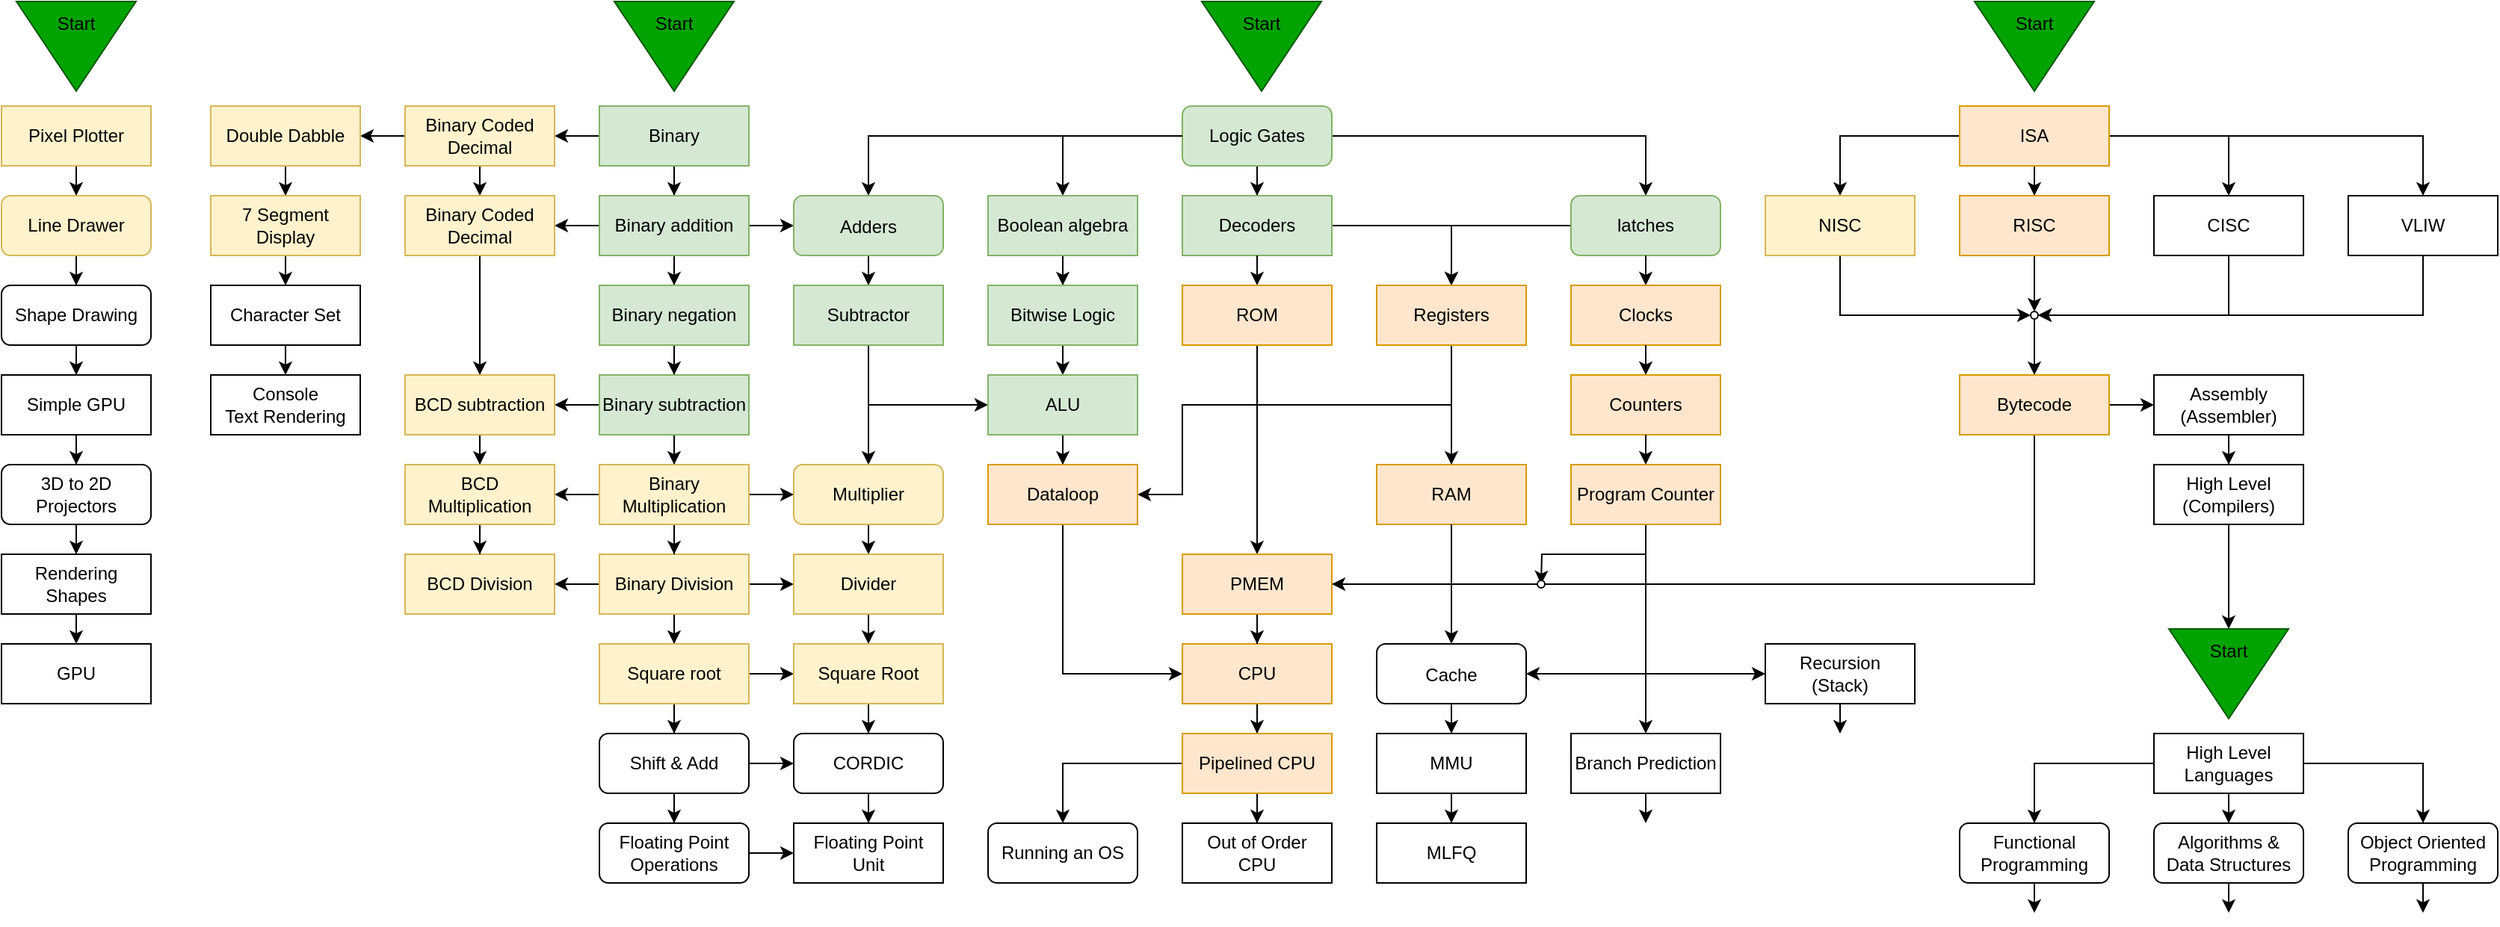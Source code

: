 <mxfile version="20.8.3" type="device" pages="4"><diagram id="IwssSK_p9D22S77ubPVE" name="Knowledge Map"><mxGraphModel dx="1111" dy="157" grid="1" gridSize="10" guides="1" tooltips="1" connect="1" arrows="1" fold="1" page="1" pageScale="1" pageWidth="827" pageHeight="1169" math="0" shadow="0"><root><mxCell id="0"/><mxCell id="1" parent="0"/><mxCell id="idJWofyPqD76pYIMuWjh-70" style="edgeStyle=orthogonalEdgeStyle;rounded=0;orthogonalLoop=1;jettySize=auto;html=1;entryX=0.5;entryY=0;entryDx=0;entryDy=0;fontSize=12;" parent="1" source="T8rQtC1NhWbE-KgKJLJK-5" target="T8rQtC1NhWbE-KgKJLJK-6" edge="1"><mxGeometry relative="1" as="geometry"/></mxCell><mxCell id="noL6Zwn1p8a0QqXjqLaH-19" style="edgeStyle=orthogonalEdgeStyle;rounded=0;orthogonalLoop=1;jettySize=auto;html=1;exitX=0;exitY=0.5;exitDx=0;exitDy=0;entryX=1;entryY=0.5;entryDx=0;entryDy=0;" parent="1" source="T8rQtC1NhWbE-KgKJLJK-5" target="noL6Zwn1p8a0QqXjqLaH-17" edge="1"><mxGeometry relative="1" as="geometry"/></mxCell><mxCell id="T8rQtC1NhWbE-KgKJLJK-5" value="Binary" style="rounded=0;whiteSpace=wrap;html=1;fillColor=#d5e8d4;strokeColor=#82b366;" parent="1" vertex="1"><mxGeometry x="170" y="180" width="100" height="40" as="geometry"/></mxCell><mxCell id="T8rQtC1NhWbE-KgKJLJK-123" style="edgeStyle=orthogonalEdgeStyle;rounded=0;orthogonalLoop=1;jettySize=auto;html=1;exitX=1;exitY=0.5;exitDx=0;exitDy=0;entryX=0;entryY=0.5;entryDx=0;entryDy=0;fontSize=12;" parent="1" source="T8rQtC1NhWbE-KgKJLJK-6" target="T8rQtC1NhWbE-KgKJLJK-120" edge="1"><mxGeometry relative="1" as="geometry"/></mxCell><mxCell id="idJWofyPqD76pYIMuWjh-68" style="edgeStyle=orthogonalEdgeStyle;rounded=0;orthogonalLoop=1;jettySize=auto;html=1;entryX=0.5;entryY=0;entryDx=0;entryDy=0;fontSize=12;" parent="1" source="T8rQtC1NhWbE-KgKJLJK-6" target="T8rQtC1NhWbE-KgKJLJK-7" edge="1"><mxGeometry relative="1" as="geometry"/></mxCell><mxCell id="JxPK-o-dlAkDuVR7hz93-11" style="edgeStyle=orthogonalEdgeStyle;rounded=0;orthogonalLoop=1;jettySize=auto;html=1;exitX=0;exitY=0.5;exitDx=0;exitDy=0;" parent="1" source="T8rQtC1NhWbE-KgKJLJK-6" target="JxPK-o-dlAkDuVR7hz93-9" edge="1"><mxGeometry relative="1" as="geometry"/></mxCell><mxCell id="T8rQtC1NhWbE-KgKJLJK-6" value="Binary addition" style="rounded=0;whiteSpace=wrap;html=1;fillColor=#d5e8d4;strokeColor=#82b366;" parent="1" vertex="1"><mxGeometry x="170" y="240" width="100" height="40" as="geometry"/></mxCell><mxCell id="idJWofyPqD76pYIMuWjh-69" style="edgeStyle=orthogonalEdgeStyle;rounded=0;orthogonalLoop=1;jettySize=auto;html=1;entryX=0.5;entryY=0;entryDx=0;entryDy=0;fontSize=12;" parent="1" source="T8rQtC1NhWbE-KgKJLJK-7" target="T8rQtC1NhWbE-KgKJLJK-17" edge="1"><mxGeometry relative="1" as="geometry"/></mxCell><mxCell id="T8rQtC1NhWbE-KgKJLJK-7" value="Binary negation" style="rounded=0;whiteSpace=wrap;html=1;fillColor=#d5e8d4;strokeColor=#82b366;" parent="1" vertex="1"><mxGeometry x="170" y="300" width="100" height="40" as="geometry"/></mxCell><mxCell id="T8rQtC1NhWbE-KgKJLJK-11" value="" style="triangle;whiteSpace=wrap;html=1;rotation=90;fillColor=#00A300;strokeColor=#005700;fontColor=#ffffff;" parent="1" vertex="1"><mxGeometry x="583" y="100" width="60" height="80" as="geometry"/></mxCell><mxCell id="T8rQtC1NhWbE-KgKJLJK-12" value="Start" style="text;html=1;strokeColor=none;fillColor=none;align=center;verticalAlign=middle;whiteSpace=wrap;rounded=0;" parent="1" vertex="1"><mxGeometry x="583" y="110" width="60" height="30" as="geometry"/></mxCell><mxCell id="T8rQtC1NhWbE-KgKJLJK-90" style="edgeStyle=orthogonalEdgeStyle;rounded=0;orthogonalLoop=1;jettySize=auto;html=1;fontSize=14;" parent="1" source="T8rQtC1NhWbE-KgKJLJK-13" target="T8rQtC1NhWbE-KgKJLJK-37" edge="1"><mxGeometry relative="1" as="geometry"/></mxCell><mxCell id="T8rQtC1NhWbE-KgKJLJK-117" style="edgeStyle=orthogonalEdgeStyle;rounded=0;orthogonalLoop=1;jettySize=auto;html=1;exitX=0;exitY=0.5;exitDx=0;exitDy=0;fontSize=14;entryX=0.5;entryY=0;entryDx=0;entryDy=0;" parent="1" source="T8rQtC1NhWbE-KgKJLJK-13" target="T8rQtC1NhWbE-KgKJLJK-120" edge="1"><mxGeometry relative="1" as="geometry"><mxPoint x="365" y="200" as="targetPoint"/></mxGeometry></mxCell><mxCell id="T8rQtC1NhWbE-KgKJLJK-129" style="edgeStyle=orthogonalEdgeStyle;rounded=0;orthogonalLoop=1;jettySize=auto;html=1;exitX=1;exitY=0.5;exitDx=0;exitDy=0;entryX=0.5;entryY=0;entryDx=0;entryDy=0;fontSize=12;" parent="1" source="T8rQtC1NhWbE-KgKJLJK-13" target="T8rQtC1NhWbE-KgKJLJK-34" edge="1"><mxGeometry relative="1" as="geometry"/></mxCell><UserObject label="Logic Gates" link="data:page/id,x8H9e7qvpK3gjb9wUWKh" id="T8rQtC1NhWbE-KgKJLJK-13"><mxCell style="rounded=1;whiteSpace=wrap;html=1;fillColor=#d5e8d4;strokeColor=#82b366;" parent="1" vertex="1"><mxGeometry x="560" y="180" width="100" height="40" as="geometry"/></mxCell></UserObject><mxCell id="idJWofyPqD76pYIMuWjh-74" style="edgeStyle=orthogonalEdgeStyle;rounded=0;orthogonalLoop=1;jettySize=auto;html=1;entryX=0.5;entryY=0;entryDx=0;entryDy=0;fontSize=12;" parent="1" source="T8rQtC1NhWbE-KgKJLJK-17" target="idJWofyPqD76pYIMuWjh-73" edge="1"><mxGeometry relative="1" as="geometry"/></mxCell><mxCell id="JxPK-o-dlAkDuVR7hz93-6" style="edgeStyle=orthogonalEdgeStyle;rounded=0;orthogonalLoop=1;jettySize=auto;html=1;entryX=1;entryY=0.5;entryDx=0;entryDy=0;" parent="1" source="T8rQtC1NhWbE-KgKJLJK-17" target="JxPK-o-dlAkDuVR7hz93-2" edge="1"><mxGeometry relative="1" as="geometry"/></mxCell><mxCell id="T8rQtC1NhWbE-KgKJLJK-17" value="Binary subtraction" style="rounded=0;whiteSpace=wrap;html=1;fillColor=#d5e8d4;strokeColor=#82b366;" parent="1" vertex="1"><mxGeometry x="170" y="360" width="100" height="40" as="geometry"/></mxCell><mxCell id="T8rQtC1NhWbE-KgKJLJK-28" value="" style="endArrow=classic;html=1;rounded=0;fontSize=10;" parent="1" source="T8rQtC1NhWbE-KgKJLJK-6" edge="1"><mxGeometry x="-1" y="-100" width="50" height="50" relative="1" as="geometry"><mxPoint x="262.83" y="260.0" as="sourcePoint"/><mxPoint x="262.83" y="280.0" as="targetPoint"/><mxPoint y="-10" as="offset"/><Array as="points"><mxPoint x="263" y="280"/></Array></mxGeometry></mxCell><mxCell id="T8rQtC1NhWbE-KgKJLJK-131" style="edgeStyle=orthogonalEdgeStyle;rounded=0;orthogonalLoop=1;jettySize=auto;html=1;exitX=0;exitY=0.5;exitDx=0;exitDy=0;entryX=0.5;entryY=0;entryDx=0;entryDy=0;fontSize=12;" parent="1" source="T8rQtC1NhWbE-KgKJLJK-34" target="T8rQtC1NhWbE-KgKJLJK-100" edge="1"><mxGeometry relative="1" as="geometry"/></mxCell><UserObject label="latches" link="data:page/id,xXaT7YOIKjK9uHqn3oWq" id="T8rQtC1NhWbE-KgKJLJK-34"><mxCell style="rounded=1;whiteSpace=wrap;html=1;fillColor=#d5e8d4;strokeColor=#82b366;" parent="1" vertex="1"><mxGeometry x="820" y="240" width="100" height="40" as="geometry"/></mxCell></UserObject><mxCell id="T8rQtC1NhWbE-KgKJLJK-35" value="" style="endArrow=classic;html=1;rounded=0;fontSize=10;entryX=0.5;entryY=0;entryDx=0;entryDy=0;" parent="1" source="T8rQtC1NhWbE-KgKJLJK-34" target="T8rQtC1NhWbE-KgKJLJK-47" edge="1"><mxGeometry x="-1" y="-100" width="50" height="50" relative="1" as="geometry"><mxPoint x="869.92" y="280.0" as="sourcePoint"/><mxPoint x="869.92" y="300.0" as="targetPoint"/><mxPoint y="-10" as="offset"/></mxGeometry></mxCell><mxCell id="T8rQtC1NhWbE-KgKJLJK-36" value="" style="endArrow=classic;html=1;rounded=0;fontSize=10;exitX=0;exitY=0.5;exitDx=0;exitDy=0;startArrow=none;" parent="1" target="T8rQtC1NhWbE-KgKJLJK-39" edge="1"><mxGeometry width="50" height="50" relative="1" as="geometry"><mxPoint x="477.5" y="200" as="sourcePoint"/><mxPoint x="479.83" y="240" as="targetPoint"/><Array as="points"><mxPoint x="480" y="200"/><mxPoint x="480" y="240"/></Array></mxGeometry></mxCell><mxCell id="T8rQtC1NhWbE-KgKJLJK-104" style="edgeStyle=orthogonalEdgeStyle;rounded=0;orthogonalLoop=1;jettySize=auto;html=1;fontSize=14;" parent="1" source="T8rQtC1NhWbE-KgKJLJK-37" target="T8rQtC1NhWbE-KgKJLJK-100" edge="1"><mxGeometry relative="1" as="geometry"/></mxCell><mxCell id="T8rQtC1NhWbE-KgKJLJK-37" value="Decoders" style="rounded=0;whiteSpace=wrap;html=1;fillColor=#d5e8d4;strokeColor=#82b366;" parent="1" vertex="1"><mxGeometry x="560" y="240" width="100" height="40" as="geometry"/></mxCell><mxCell id="T8rQtC1NhWbE-KgKJLJK-38" value="" style="endArrow=classic;html=1;rounded=0;fontSize=10;" parent="1" source="T8rQtC1NhWbE-KgKJLJK-37" target="T8rQtC1NhWbE-KgKJLJK-57" edge="1"><mxGeometry x="-1" y="-100" width="50" height="50" relative="1" as="geometry"><mxPoint x="610" y="280.0" as="sourcePoint"/><mxPoint x="610" y="300.0" as="targetPoint"/><mxPoint y="-10" as="offset"/></mxGeometry></mxCell><mxCell id="T8rQtC1NhWbE-KgKJLJK-106" style="edgeStyle=orthogonalEdgeStyle;rounded=0;orthogonalLoop=1;jettySize=auto;html=1;fontSize=14;" parent="1" source="T8rQtC1NhWbE-KgKJLJK-39" target="T8rQtC1NhWbE-KgKJLJK-105" edge="1"><mxGeometry relative="1" as="geometry"/></mxCell><mxCell id="T8rQtC1NhWbE-KgKJLJK-39" value="Boolean algebra" style="rounded=0;whiteSpace=wrap;html=1;fillColor=#d5e8d4;strokeColor=#82b366;" parent="1" vertex="1"><mxGeometry x="430" y="240" width="100" height="40" as="geometry"/></mxCell><mxCell id="T8rQtC1NhWbE-KgKJLJK-47" value="Clocks" style="rounded=0;whiteSpace=wrap;html=1;fillColor=#ffe6cc;strokeColor=#d79b00;" parent="1" vertex="1"><mxGeometry x="820" y="300" width="100" height="40" as="geometry"/></mxCell><mxCell id="T8rQtC1NhWbE-KgKJLJK-48" value="" style="endArrow=classic;html=1;rounded=0;fontSize=10;" parent="1" source="T8rQtC1NhWbE-KgKJLJK-47" target="T8rQtC1NhWbE-KgKJLJK-49" edge="1"><mxGeometry x="-1" y="-100" width="50" height="50" relative="1" as="geometry"><mxPoint x="870" y="340" as="sourcePoint"/><mxPoint x="870" y="360" as="targetPoint"/><mxPoint y="-10" as="offset"/></mxGeometry></mxCell><mxCell id="T8rQtC1NhWbE-KgKJLJK-49" value="Counters" style="rounded=0;whiteSpace=wrap;html=1;fillColor=#ffe6cc;strokeColor=#d79b00;" parent="1" vertex="1"><mxGeometry x="820" y="360" width="100" height="40" as="geometry"/></mxCell><mxCell id="T8rQtC1NhWbE-KgKJLJK-50" value="" style="endArrow=classic;html=1;rounded=0;fontSize=10;" parent="1" edge="1"><mxGeometry x="-1" y="-100" width="50" height="50" relative="1" as="geometry"><mxPoint x="870" y="400" as="sourcePoint"/><mxPoint x="870" y="420" as="targetPoint"/><mxPoint y="-10" as="offset"/></mxGeometry></mxCell><mxCell id="idJWofyPqD76pYIMuWjh-1" style="edgeStyle=orthogonalEdgeStyle;rounded=0;orthogonalLoop=1;jettySize=auto;html=1;entryX=1;entryY=0.5;entryDx=0;entryDy=0;fontSize=12;exitX=0.5;exitY=1;exitDx=0;exitDy=0;" parent="1" source="T8rQtC1NhWbE-KgKJLJK-51" target="T8rQtC1NhWbE-KgKJLJK-118" edge="1"><mxGeometry relative="1" as="geometry"/></mxCell><mxCell id="idJWofyPqD76pYIMuWjh-42" style="edgeStyle=orthogonalEdgeStyle;rounded=0;orthogonalLoop=1;jettySize=auto;html=1;exitX=0.5;exitY=1;exitDx=0;exitDy=0;fontSize=12;" parent="1" source="T8rQtC1NhWbE-KgKJLJK-51" edge="1"><mxGeometry relative="1" as="geometry"><mxPoint x="800" y="500" as="targetPoint"/></mxGeometry></mxCell><mxCell id="noL6Zwn1p8a0QqXjqLaH-12" style="edgeStyle=orthogonalEdgeStyle;rounded=0;orthogonalLoop=1;jettySize=auto;html=1;entryX=0.5;entryY=0;entryDx=0;entryDy=0;" parent="1" source="T8rQtC1NhWbE-KgKJLJK-51" target="noL6Zwn1p8a0QqXjqLaH-11" edge="1"><mxGeometry relative="1" as="geometry"/></mxCell><mxCell id="9Yh9oi0NJUhHSXKj6lHp-3" style="edgeStyle=orthogonalEdgeStyle;rounded=0;orthogonalLoop=1;jettySize=auto;html=1;exitX=0.5;exitY=1;exitDx=0;exitDy=0;entryX=0;entryY=0.5;entryDx=0;entryDy=0;" parent="1" source="T8rQtC1NhWbE-KgKJLJK-51" target="9Yh9oi0NJUhHSXKj6lHp-2" edge="1"><mxGeometry relative="1" as="geometry"/></mxCell><mxCell id="T8rQtC1NhWbE-KgKJLJK-51" value="Program Counter" style="rounded=0;whiteSpace=wrap;html=1;fillColor=#ffe6cc;strokeColor=#d79b00;" parent="1" vertex="1"><mxGeometry x="820" y="420" width="100" height="40" as="geometry"/></mxCell><mxCell id="idJWofyPqD76pYIMuWjh-16" style="edgeStyle=orthogonalEdgeStyle;rounded=0;orthogonalLoop=1;jettySize=auto;html=1;entryX=0.5;entryY=0;entryDx=0;entryDy=0;fontSize=12;" parent="1" source="T8rQtC1NhWbE-KgKJLJK-57" target="idJWofyPqD76pYIMuWjh-15" edge="1"><mxGeometry relative="1" as="geometry"/></mxCell><mxCell id="T8rQtC1NhWbE-KgKJLJK-57" value="ROM" style="rounded=0;whiteSpace=wrap;html=1;fillColor=#ffe6cc;strokeColor=#d79b00;" parent="1" vertex="1"><mxGeometry x="560" y="300" width="100" height="40" as="geometry"/></mxCell><mxCell id="T8rQtC1NhWbE-KgKJLJK-82" value="RAM" style="rounded=0;whiteSpace=wrap;html=1;fillColor=#ffe6cc;strokeColor=#d79b00;" parent="1" vertex="1"><mxGeometry x="690" y="420" width="100" height="40" as="geometry"/></mxCell><mxCell id="T8rQtC1NhWbE-KgKJLJK-83" value="" style="endArrow=classic;html=1;rounded=0;fontSize=10;" parent="1" source="T8rQtC1NhWbE-KgKJLJK-82" target="T8rQtC1NhWbE-KgKJLJK-118" edge="1"><mxGeometry x="-1" y="-100" width="50" height="50" relative="1" as="geometry"><mxPoint x="740" y="400.0" as="sourcePoint"/><mxPoint x="740" y="480" as="targetPoint"/><mxPoint y="-10" as="offset"/></mxGeometry></mxCell><mxCell id="T8rQtC1NhWbE-KgKJLJK-102" style="edgeStyle=orthogonalEdgeStyle;rounded=0;orthogonalLoop=1;jettySize=auto;html=1;entryX=0.5;entryY=0;entryDx=0;entryDy=0;fontSize=14;" parent="1" source="T8rQtC1NhWbE-KgKJLJK-100" target="T8rQtC1NhWbE-KgKJLJK-82" edge="1"><mxGeometry relative="1" as="geometry"/></mxCell><mxCell id="T8rQtC1NhWbE-KgKJLJK-133" style="edgeStyle=orthogonalEdgeStyle;rounded=0;orthogonalLoop=1;jettySize=auto;html=1;exitX=0.5;exitY=1;exitDx=0;exitDy=0;fontSize=12;entryX=1;entryY=0.5;entryDx=0;entryDy=0;" parent="1" source="T8rQtC1NhWbE-KgKJLJK-100" target="T8rQtC1NhWbE-KgKJLJK-135" edge="1"><mxGeometry relative="1" as="geometry"><mxPoint x="610" y="400" as="targetPoint"/><Array as="points"><mxPoint x="740" y="380"/><mxPoint x="560" y="380"/><mxPoint x="560" y="440"/></Array></mxGeometry></mxCell><mxCell id="T8rQtC1NhWbE-KgKJLJK-100" value="Registers" style="rounded=0;whiteSpace=wrap;html=1;fillColor=#ffe6cc;strokeColor=#d79b00;" parent="1" vertex="1"><mxGeometry x="690" y="300" width="100" height="40" as="geometry"/></mxCell><mxCell id="T8rQtC1NhWbE-KgKJLJK-107" style="edgeStyle=orthogonalEdgeStyle;rounded=0;orthogonalLoop=1;jettySize=auto;html=1;fontSize=14;" parent="1" source="T8rQtC1NhWbE-KgKJLJK-105" edge="1"><mxGeometry relative="1" as="geometry"><mxPoint x="480" y="360" as="targetPoint"/></mxGeometry></mxCell><mxCell id="T8rQtC1NhWbE-KgKJLJK-105" value="Bitwise Logic" style="rounded=0;whiteSpace=wrap;html=1;fillColor=#d5e8d4;strokeColor=#82b366;" parent="1" vertex="1"><mxGeometry x="430" y="300" width="100" height="40" as="geometry"/></mxCell><mxCell id="idJWofyPqD76pYIMuWjh-3" style="edgeStyle=orthogonalEdgeStyle;rounded=0;orthogonalLoop=1;jettySize=auto;html=1;fontSize=12;" parent="1" source="T8rQtC1NhWbE-KgKJLJK-118" target="T8rQtC1NhWbE-KgKJLJK-138" edge="1"><mxGeometry relative="1" as="geometry"/></mxCell><mxCell id="T8rQtC1NhWbE-KgKJLJK-118" value="&lt;font style=&quot;font-size: 12px;&quot;&gt;Cache&lt;/font&gt;" style="rounded=1;whiteSpace=wrap;html=1;fontSize=14;" parent="1" vertex="1"><mxGeometry x="690" y="540" width="100" height="40" as="geometry"/></mxCell><mxCell id="T8rQtC1NhWbE-KgKJLJK-122" style="edgeStyle=orthogonalEdgeStyle;rounded=0;orthogonalLoop=1;jettySize=auto;html=1;fontSize=14;entryX=0.5;entryY=0;entryDx=0;entryDy=0;" parent="1" source="T8rQtC1NhWbE-KgKJLJK-120" target="T8rQtC1NhWbE-KgKJLJK-124" edge="1"><mxGeometry relative="1" as="geometry"><mxPoint x="350" y="300" as="targetPoint"/></mxGeometry></mxCell><UserObject label="&lt;span style=&quot;font-size: 12px;&quot;&gt;Adders&lt;/span&gt;" link="data:page/id,Djy4OmKW3Ihp5cy1kzOE" id="T8rQtC1NhWbE-KgKJLJK-120"><mxCell style="rounded=1;whiteSpace=wrap;html=1;fontSize=14;fillColor=#d5e8d4;strokeColor=#82b366;" parent="1" vertex="1"><mxGeometry x="300" y="240" width="100" height="40" as="geometry"/></mxCell></UserObject><mxCell id="T8rQtC1NhWbE-KgKJLJK-126" style="edgeStyle=orthogonalEdgeStyle;rounded=0;orthogonalLoop=1;jettySize=auto;html=1;fontSize=12;entryX=0;entryY=0.5;entryDx=0;entryDy=0;exitX=0.5;exitY=1;exitDx=0;exitDy=0;" parent="1" source="T8rQtC1NhWbE-KgKJLJK-124" target="T8rQtC1NhWbE-KgKJLJK-128" edge="1"><mxGeometry relative="1" as="geometry"><mxPoint x="350" y="360" as="targetPoint"/></mxGeometry></mxCell><mxCell id="idJWofyPqD76pYIMuWjh-84" style="edgeStyle=orthogonalEdgeStyle;rounded=0;orthogonalLoop=1;jettySize=auto;html=1;exitX=0.5;exitY=1;exitDx=0;exitDy=0;entryX=0.5;entryY=0;entryDx=0;entryDy=0;fontSize=12;" parent="1" source="T8rQtC1NhWbE-KgKJLJK-124" target="idJWofyPqD76pYIMuWjh-78" edge="1"><mxGeometry relative="1" as="geometry"/></mxCell><mxCell id="T8rQtC1NhWbE-KgKJLJK-124" value="Subtractor" style="rounded=0;whiteSpace=wrap;html=1;fillColor=#d5e8d4;strokeColor=#82b366;" parent="1" vertex="1"><mxGeometry x="300" y="300" width="100" height="40" as="geometry"/></mxCell><mxCell id="T8rQtC1NhWbE-KgKJLJK-136" style="edgeStyle=orthogonalEdgeStyle;rounded=0;orthogonalLoop=1;jettySize=auto;html=1;exitX=0.5;exitY=1;exitDx=0;exitDy=0;fontSize=12;" parent="1" source="T8rQtC1NhWbE-KgKJLJK-128" target="T8rQtC1NhWbE-KgKJLJK-135" edge="1"><mxGeometry relative="1" as="geometry"/></mxCell><mxCell id="T8rQtC1NhWbE-KgKJLJK-128" value="ALU" style="rounded=0;whiteSpace=wrap;html=1;fillColor=#d5e8d4;strokeColor=#82b366;" parent="1" vertex="1"><mxGeometry x="430" y="360" width="100" height="40" as="geometry"/></mxCell><mxCell id="idJWofyPqD76pYIMuWjh-10" style="edgeStyle=orthogonalEdgeStyle;rounded=0;orthogonalLoop=1;jettySize=auto;html=1;exitX=0.5;exitY=1;exitDx=0;exitDy=0;entryX=0;entryY=0.5;entryDx=0;entryDy=0;fontSize=12;" parent="1" source="T8rQtC1NhWbE-KgKJLJK-135" target="idJWofyPqD76pYIMuWjh-6" edge="1"><mxGeometry relative="1" as="geometry"/></mxCell><mxCell id="T8rQtC1NhWbE-KgKJLJK-135" value="Dataloop" style="rounded=0;whiteSpace=wrap;html=1;fillColor=#ffe6cc;strokeColor=#d79b00;" parent="1" vertex="1"><mxGeometry x="430" y="420" width="100" height="40" as="geometry"/></mxCell><mxCell id="noL6Zwn1p8a0QqXjqLaH-2" style="edgeStyle=orthogonalEdgeStyle;rounded=0;orthogonalLoop=1;jettySize=auto;html=1;" parent="1" source="T8rQtC1NhWbE-KgKJLJK-138" target="noL6Zwn1p8a0QqXjqLaH-1" edge="1"><mxGeometry relative="1" as="geometry"/></mxCell><mxCell id="T8rQtC1NhWbE-KgKJLJK-138" value="MMU" style="rounded=0;whiteSpace=wrap;html=1;" parent="1" vertex="1"><mxGeometry x="690" y="600" width="100" height="40" as="geometry"/></mxCell><mxCell id="noL6Zwn1p8a0QqXjqLaH-14" style="edgeStyle=orthogonalEdgeStyle;rounded=0;orthogonalLoop=1;jettySize=auto;html=1;entryX=0.5;entryY=0;entryDx=0;entryDy=0;" parent="1" source="idJWofyPqD76pYIMuWjh-6" target="noL6Zwn1p8a0QqXjqLaH-13" edge="1"><mxGeometry relative="1" as="geometry"/></mxCell><mxCell id="idJWofyPqD76pYIMuWjh-6" value="CPU" style="rounded=0;whiteSpace=wrap;html=1;fillColor=#ffe6cc;strokeColor=#d79b00;" parent="1" vertex="1"><mxGeometry x="560" y="540" width="100" height="40" as="geometry"/></mxCell><mxCell id="idJWofyPqD76pYIMuWjh-20" style="edgeStyle=orthogonalEdgeStyle;rounded=0;orthogonalLoop=1;jettySize=auto;html=1;entryX=0.5;entryY=0;entryDx=0;entryDy=0;fontSize=12;" parent="1" source="idJWofyPqD76pYIMuWjh-15" target="idJWofyPqD76pYIMuWjh-6" edge="1"><mxGeometry relative="1" as="geometry"/></mxCell><mxCell id="idJWofyPqD76pYIMuWjh-15" value="PMEM" style="rounded=0;whiteSpace=wrap;html=1;fillColor=#ffe6cc;strokeColor=#d79b00;" parent="1" vertex="1"><mxGeometry x="560" y="480" width="100" height="40" as="geometry"/></mxCell><mxCell id="idJWofyPqD76pYIMuWjh-32" style="edgeStyle=orthogonalEdgeStyle;rounded=0;orthogonalLoop=1;jettySize=auto;html=1;entryX=0.5;entryY=0;entryDx=0;entryDy=0;fontSize=12;" parent="1" source="idJWofyPqD76pYIMuWjh-25" target="idJWofyPqD76pYIMuWjh-30" edge="1"><mxGeometry relative="1" as="geometry"/></mxCell><mxCell id="idJWofyPqD76pYIMuWjh-33" style="edgeStyle=orthogonalEdgeStyle;rounded=0;orthogonalLoop=1;jettySize=auto;html=1;exitX=1;exitY=0.5;exitDx=0;exitDy=0;entryX=0.5;entryY=0;entryDx=0;entryDy=0;fontSize=12;" parent="1" source="idJWofyPqD76pYIMuWjh-25" target="idJWofyPqD76pYIMuWjh-31" edge="1"><mxGeometry relative="1" as="geometry"><Array as="points"><mxPoint x="1260" y="200"/></Array></mxGeometry></mxCell><mxCell id="idJWofyPqD76pYIMuWjh-34" style="edgeStyle=orthogonalEdgeStyle;rounded=0;orthogonalLoop=1;jettySize=auto;html=1;entryX=0.5;entryY=0;entryDx=0;entryDy=0;fontSize=12;" parent="1" source="idJWofyPqD76pYIMuWjh-25" target="idJWofyPqD76pYIMuWjh-29" edge="1"><mxGeometry relative="1" as="geometry"/></mxCell><mxCell id="6MJ4714xYjXrP88n8pu0-2" style="edgeStyle=orthogonalEdgeStyle;rounded=0;orthogonalLoop=1;jettySize=auto;html=1;" parent="1" source="idJWofyPqD76pYIMuWjh-25" target="6MJ4714xYjXrP88n8pu0-1" edge="1"><mxGeometry relative="1" as="geometry"/></mxCell><mxCell id="idJWofyPqD76pYIMuWjh-25" value="ISA" style="rounded=0;whiteSpace=wrap;html=1;fillColor=#ffe6cc;strokeColor=#d79b00;" parent="1" vertex="1"><mxGeometry x="1080" y="180" width="100" height="40" as="geometry"/></mxCell><mxCell id="idJWofyPqD76pYIMuWjh-39" style="edgeStyle=orthogonalEdgeStyle;rounded=0;orthogonalLoop=1;jettySize=auto;html=1;exitX=0.5;exitY=1;exitDx=0;exitDy=0;entryX=0.5;entryY=0;entryDx=0;entryDy=0;fontSize=12;startArrow=none;" parent="1" source="idJWofyPqD76pYIMuWjh-51" target="idJWofyPqD76pYIMuWjh-36" edge="1"><mxGeometry relative="1" as="geometry"/></mxCell><mxCell id="idJWofyPqD76pYIMuWjh-55" style="edgeStyle=orthogonalEdgeStyle;rounded=0;orthogonalLoop=1;jettySize=auto;html=1;entryX=0.5;entryY=0;entryDx=0;entryDy=0;fontSize=12;" parent="1" source="idJWofyPqD76pYIMuWjh-29" target="idJWofyPqD76pYIMuWjh-51" edge="1"><mxGeometry relative="1" as="geometry"/></mxCell><mxCell id="idJWofyPqD76pYIMuWjh-29" value="RISC" style="rounded=0;whiteSpace=wrap;html=1;fillColor=#ffe6cc;strokeColor=#d79b00;" parent="1" vertex="1"><mxGeometry x="1080" y="240" width="100" height="40" as="geometry"/></mxCell><mxCell id="idJWofyPqD76pYIMuWjh-54" style="edgeStyle=orthogonalEdgeStyle;rounded=0;orthogonalLoop=1;jettySize=auto;html=1;entryX=0;entryY=0.5;entryDx=0;entryDy=0;fontSize=12;exitX=0.5;exitY=1;exitDx=0;exitDy=0;" parent="1" source="idJWofyPqD76pYIMuWjh-30" target="idJWofyPqD76pYIMuWjh-51" edge="1"><mxGeometry relative="1" as="geometry"/></mxCell><mxCell id="idJWofyPqD76pYIMuWjh-30" value="NISC" style="rounded=0;whiteSpace=wrap;html=1;fillColor=#fff2cc;strokeColor=#d6b656;" parent="1" vertex="1"><mxGeometry x="950" y="240" width="100" height="40" as="geometry"/></mxCell><mxCell id="idJWofyPqD76pYIMuWjh-53" style="edgeStyle=orthogonalEdgeStyle;rounded=0;orthogonalLoop=1;jettySize=auto;html=1;exitX=0.5;exitY=1;exitDx=0;exitDy=0;entryX=1;entryY=0.5;entryDx=0;entryDy=0;fontSize=12;" parent="1" source="idJWofyPqD76pYIMuWjh-31" target="idJWofyPqD76pYIMuWjh-51" edge="1"><mxGeometry relative="1" as="geometry"/></mxCell><mxCell id="idJWofyPqD76pYIMuWjh-31" value="CISC" style="rounded=0;whiteSpace=wrap;html=1;" parent="1" vertex="1"><mxGeometry x="1210" y="240" width="100" height="40" as="geometry"/></mxCell><mxCell id="idJWofyPqD76pYIMuWjh-43" style="edgeStyle=orthogonalEdgeStyle;rounded=0;orthogonalLoop=1;jettySize=auto;html=1;entryX=1;entryY=0.5;entryDx=0;entryDy=0;fontSize=12;exitX=0.5;exitY=1;exitDx=0;exitDy=0;" parent="1" source="idJWofyPqD76pYIMuWjh-36" target="idJWofyPqD76pYIMuWjh-15" edge="1"><mxGeometry relative="1" as="geometry"><Array as="points"><mxPoint x="1130" y="500"/></Array></mxGeometry></mxCell><mxCell id="idJWofyPqD76pYIMuWjh-61" style="edgeStyle=orthogonalEdgeStyle;rounded=0;orthogonalLoop=1;jettySize=auto;html=1;entryX=0;entryY=0.5;entryDx=0;entryDy=0;fontSize=12;" parent="1" source="idJWofyPqD76pYIMuWjh-36" target="idJWofyPqD76pYIMuWjh-47" edge="1"><mxGeometry relative="1" as="geometry"/></mxCell><mxCell id="idJWofyPqD76pYIMuWjh-36" value="Bytecode" style="rounded=0;whiteSpace=wrap;html=1;fillColor=#ffe6cc;strokeColor=#d79b00;" parent="1" vertex="1"><mxGeometry x="1080" y="360" width="100" height="40" as="geometry"/></mxCell><mxCell id="idJWofyPqD76pYIMuWjh-44" value="" style="ellipse;whiteSpace=wrap;html=1;aspect=fixed;rounded=1;fontSize=12;" parent="1" vertex="1"><mxGeometry x="797.5" y="497.5" width="5" height="5" as="geometry"/></mxCell><mxCell id="idJWofyPqD76pYIMuWjh-46" value="" style="endArrow=none;html=1;rounded=0;fontSize=10;exitX=0;exitY=0.5;exitDx=0;exitDy=0;" parent="1" source="T8rQtC1NhWbE-KgKJLJK-13" edge="1"><mxGeometry width="50" height="50" relative="1" as="geometry"><mxPoint x="560" y="200" as="sourcePoint"/><mxPoint x="482.5" y="200" as="targetPoint"/><Array as="points"/></mxGeometry></mxCell><mxCell id="idJWofyPqD76pYIMuWjh-62" style="edgeStyle=orthogonalEdgeStyle;rounded=0;orthogonalLoop=1;jettySize=auto;html=1;entryX=0.5;entryY=0;entryDx=0;entryDy=0;fontSize=12;" parent="1" source="idJWofyPqD76pYIMuWjh-47" target="idJWofyPqD76pYIMuWjh-48" edge="1"><mxGeometry relative="1" as="geometry"/></mxCell><mxCell id="idJWofyPqD76pYIMuWjh-47" value="Assembly&lt;br&gt;(Assembler)" style="rounded=0;whiteSpace=wrap;html=1;" parent="1" vertex="1"><mxGeometry x="1210" y="360" width="100" height="40" as="geometry"/></mxCell><mxCell id="noL6Zwn1p8a0QqXjqLaH-6" style="edgeStyle=orthogonalEdgeStyle;rounded=0;orthogonalLoop=1;jettySize=auto;html=1;exitX=0.5;exitY=1;exitDx=0;exitDy=0;entryX=0.5;entryY=0;entryDx=0;entryDy=0;" parent="1" source="idJWofyPqD76pYIMuWjh-48" target="sp9rDKvzf87ii6f6kOGq-14" edge="1"><mxGeometry relative="1" as="geometry"><mxPoint x="1260" y="530" as="targetPoint"/></mxGeometry></mxCell><mxCell id="idJWofyPqD76pYIMuWjh-48" value="High Level (Compilers)" style="rounded=0;whiteSpace=wrap;html=1;" parent="1" vertex="1"><mxGeometry x="1210" y="420" width="100" height="40" as="geometry"/></mxCell><mxCell id="idJWofyPqD76pYIMuWjh-51" value="" style="ellipse;whiteSpace=wrap;html=1;aspect=fixed;rounded=1;fontSize=12;" parent="1" vertex="1"><mxGeometry x="1127.5" y="317.5" width="5" height="5" as="geometry"/></mxCell><mxCell id="idJWofyPqD76pYIMuWjh-72" style="edgeStyle=orthogonalEdgeStyle;rounded=0;orthogonalLoop=1;jettySize=auto;html=1;entryX=0.5;entryY=0;entryDx=0;entryDy=0;fontSize=12;" parent="1" source="idJWofyPqD76pYIMuWjh-64" target="idJWofyPqD76pYIMuWjh-71" edge="1"><mxGeometry relative="1" as="geometry"/></mxCell><mxCell id="idJWofyPqD76pYIMuWjh-89" style="edgeStyle=orthogonalEdgeStyle;rounded=0;orthogonalLoop=1;jettySize=auto;html=1;exitX=1;exitY=0.5;exitDx=0;exitDy=0;entryX=0;entryY=0.5;entryDx=0;entryDy=0;fontSize=12;" parent="1" source="idJWofyPqD76pYIMuWjh-64" target="idJWofyPqD76pYIMuWjh-79" edge="1"><mxGeometry relative="1" as="geometry"/></mxCell><mxCell id="JxPK-o-dlAkDuVR7hz93-8" style="edgeStyle=orthogonalEdgeStyle;rounded=0;orthogonalLoop=1;jettySize=auto;html=1;exitX=0;exitY=0.5;exitDx=0;exitDy=0;" parent="1" source="idJWofyPqD76pYIMuWjh-64" target="JxPK-o-dlAkDuVR7hz93-3" edge="1"><mxGeometry relative="1" as="geometry"/></mxCell><mxCell id="idJWofyPqD76pYIMuWjh-64" value="Binary Division" style="rounded=0;whiteSpace=wrap;html=1;fillColor=#fff2cc;strokeColor=#d6b656;" parent="1" vertex="1"><mxGeometry x="170" y="480" width="100" height="40" as="geometry"/></mxCell><mxCell id="idJWofyPqD76pYIMuWjh-86" style="edgeStyle=orthogonalEdgeStyle;rounded=0;orthogonalLoop=1;jettySize=auto;html=1;entryX=0.5;entryY=0;entryDx=0;entryDy=0;fontSize=12;" parent="1" source="idJWofyPqD76pYIMuWjh-71" target="idJWofyPqD76pYIMuWjh-85" edge="1"><mxGeometry relative="1" as="geometry"/></mxCell><mxCell id="idJWofyPqD76pYIMuWjh-90" style="edgeStyle=orthogonalEdgeStyle;rounded=0;orthogonalLoop=1;jettySize=auto;html=1;exitX=1;exitY=0.5;exitDx=0;exitDy=0;entryX=0;entryY=0.5;entryDx=0;entryDy=0;fontSize=12;" parent="1" source="idJWofyPqD76pYIMuWjh-71" target="idJWofyPqD76pYIMuWjh-80" edge="1"><mxGeometry relative="1" as="geometry"/></mxCell><mxCell id="idJWofyPqD76pYIMuWjh-71" value="Square root" style="rounded=0;whiteSpace=wrap;html=1;fillColor=#fff2cc;strokeColor=#d6b656;" parent="1" vertex="1"><mxGeometry x="170" y="540" width="100" height="40" as="geometry"/></mxCell><mxCell id="idJWofyPqD76pYIMuWjh-75" style="edgeStyle=orthogonalEdgeStyle;rounded=0;orthogonalLoop=1;jettySize=auto;html=1;entryX=0.5;entryY=0;entryDx=0;entryDy=0;fontSize=12;" parent="1" source="idJWofyPqD76pYIMuWjh-73" target="idJWofyPqD76pYIMuWjh-64" edge="1"><mxGeometry relative="1" as="geometry"/></mxCell><mxCell id="idJWofyPqD76pYIMuWjh-88" style="edgeStyle=orthogonalEdgeStyle;rounded=0;orthogonalLoop=1;jettySize=auto;html=1;exitX=1;exitY=0.5;exitDx=0;exitDy=0;entryX=0;entryY=0.5;entryDx=0;entryDy=0;fontSize=12;" parent="1" source="idJWofyPqD76pYIMuWjh-73" target="idJWofyPqD76pYIMuWjh-78" edge="1"><mxGeometry relative="1" as="geometry"/></mxCell><mxCell id="JxPK-o-dlAkDuVR7hz93-7" style="edgeStyle=orthogonalEdgeStyle;rounded=0;orthogonalLoop=1;jettySize=auto;html=1;exitX=0;exitY=0.5;exitDx=0;exitDy=0;" parent="1" source="idJWofyPqD76pYIMuWjh-73" target="JxPK-o-dlAkDuVR7hz93-5" edge="1"><mxGeometry relative="1" as="geometry"/></mxCell><mxCell id="idJWofyPqD76pYIMuWjh-73" value="Binary Multiplication" style="rounded=0;whiteSpace=wrap;html=1;fillColor=#fff2cc;strokeColor=#d6b656;" parent="1" vertex="1"><mxGeometry x="170" y="420" width="100" height="40" as="geometry"/></mxCell><mxCell id="noL6Zwn1p8a0QqXjqLaH-42" style="edgeStyle=orthogonalEdgeStyle;rounded=0;orthogonalLoop=1;jettySize=auto;html=1;entryX=0.5;entryY=0;entryDx=0;entryDy=0;" parent="1" source="idJWofyPqD76pYIMuWjh-76" target="noL6Zwn1p8a0QqXjqLaH-40" edge="1"><mxGeometry relative="1" as="geometry"/></mxCell><mxCell id="idJWofyPqD76pYIMuWjh-76" value="CORDIC" style="rounded=1;whiteSpace=wrap;html=1;" parent="1" vertex="1"><mxGeometry x="300" y="600" width="100" height="40" as="geometry"/></mxCell><mxCell id="idJWofyPqD76pYIMuWjh-81" style="edgeStyle=orthogonalEdgeStyle;rounded=0;orthogonalLoop=1;jettySize=auto;html=1;entryX=0.5;entryY=0;entryDx=0;entryDy=0;fontSize=12;" parent="1" source="idJWofyPqD76pYIMuWjh-78" target="idJWofyPqD76pYIMuWjh-79" edge="1"><mxGeometry relative="1" as="geometry"/></mxCell><mxCell id="idJWofyPqD76pYIMuWjh-78" value="Multiplier" style="rounded=1;whiteSpace=wrap;html=1;fillColor=#fff2cc;strokeColor=#d6b656;" parent="1" vertex="1"><mxGeometry x="300" y="420" width="100" height="40" as="geometry"/></mxCell><mxCell id="idJWofyPqD76pYIMuWjh-82" style="edgeStyle=orthogonalEdgeStyle;rounded=0;orthogonalLoop=1;jettySize=auto;html=1;entryX=0.5;entryY=0;entryDx=0;entryDy=0;fontSize=12;" parent="1" source="idJWofyPqD76pYIMuWjh-79" target="idJWofyPqD76pYIMuWjh-80" edge="1"><mxGeometry relative="1" as="geometry"/></mxCell><mxCell id="idJWofyPqD76pYIMuWjh-79" value="Divider" style="rounded=0;whiteSpace=wrap;html=1;fillColor=#fff2cc;strokeColor=#d6b656;" parent="1" vertex="1"><mxGeometry x="300" y="480" width="100" height="40" as="geometry"/></mxCell><mxCell id="idJWofyPqD76pYIMuWjh-83" style="edgeStyle=orthogonalEdgeStyle;rounded=0;orthogonalLoop=1;jettySize=auto;html=1;entryX=0.5;entryY=0;entryDx=0;entryDy=0;fontSize=12;" parent="1" source="idJWofyPqD76pYIMuWjh-80" target="idJWofyPqD76pYIMuWjh-76" edge="1"><mxGeometry relative="1" as="geometry"/></mxCell><mxCell id="idJWofyPqD76pYIMuWjh-80" value="Square Root" style="rounded=0;whiteSpace=wrap;html=1;fillColor=#fff2cc;strokeColor=#d6b656;" parent="1" vertex="1"><mxGeometry x="300" y="540" width="100" height="40" as="geometry"/></mxCell><mxCell id="idJWofyPqD76pYIMuWjh-87" style="edgeStyle=orthogonalEdgeStyle;rounded=0;orthogonalLoop=1;jettySize=auto;html=1;exitX=1;exitY=0.5;exitDx=0;exitDy=0;entryX=0;entryY=0.5;entryDx=0;entryDy=0;fontSize=12;" parent="1" source="idJWofyPqD76pYIMuWjh-85" target="idJWofyPqD76pYIMuWjh-76" edge="1"><mxGeometry relative="1" as="geometry"/></mxCell><mxCell id="noL6Zwn1p8a0QqXjqLaH-39" style="edgeStyle=orthogonalEdgeStyle;rounded=0;orthogonalLoop=1;jettySize=auto;html=1;entryX=0.5;entryY=0;entryDx=0;entryDy=0;" parent="1" source="idJWofyPqD76pYIMuWjh-85" target="noL6Zwn1p8a0QqXjqLaH-38" edge="1"><mxGeometry x="1" y="30" relative="1" as="geometry"><mxPoint x="220" y="710.0" as="targetPoint"/><mxPoint x="-30" y="29" as="offset"/></mxGeometry></mxCell><mxCell id="idJWofyPqD76pYIMuWjh-85" value="Shift &amp;amp; Add" style="rounded=1;whiteSpace=wrap;html=1;" parent="1" vertex="1"><mxGeometry x="170" y="600" width="100" height="40" as="geometry"/></mxCell><mxCell id="noL6Zwn1p8a0QqXjqLaH-1" value="MLFQ" style="rounded=0;whiteSpace=wrap;html=1;" parent="1" vertex="1"><mxGeometry x="690" y="660" width="100" height="40" as="geometry"/></mxCell><mxCell id="noL6Zwn1p8a0QqXjqLaH-7" style="edgeStyle=orthogonalEdgeStyle;rounded=0;orthogonalLoop=1;jettySize=auto;html=1;exitX=0.5;exitY=1;exitDx=0;exitDy=0;" parent="1" source="noL6Zwn1p8a0QqXjqLaH-8" edge="1"><mxGeometry relative="1" as="geometry"><mxPoint x="1260" y="720" as="targetPoint"/></mxGeometry></mxCell><mxCell id="noL6Zwn1p8a0QqXjqLaH-8" value="Algorithms &amp;amp;&lt;br&gt;Data Structures" style="rounded=1;whiteSpace=wrap;html=1;" parent="1" vertex="1"><mxGeometry x="1210" y="660" width="100" height="40" as="geometry"/></mxCell><mxCell id="noL6Zwn1p8a0QqXjqLaH-10" style="edgeStyle=orthogonalEdgeStyle;rounded=0;orthogonalLoop=1;jettySize=auto;html=1;" parent="1" source="noL6Zwn1p8a0QqXjqLaH-11" edge="1"><mxGeometry relative="1" as="geometry"><mxPoint x="870" y="660" as="targetPoint"/></mxGeometry></mxCell><mxCell id="noL6Zwn1p8a0QqXjqLaH-11" value="Branch Prediction" style="rounded=0;whiteSpace=wrap;html=1;" parent="1" vertex="1"><mxGeometry x="820" y="600" width="100" height="40" as="geometry"/></mxCell><mxCell id="noL6Zwn1p8a0QqXjqLaH-16" style="edgeStyle=orthogonalEdgeStyle;rounded=0;orthogonalLoop=1;jettySize=auto;html=1;entryX=0.5;entryY=0;entryDx=0;entryDy=0;" parent="1" source="noL6Zwn1p8a0QqXjqLaH-13" target="noL6Zwn1p8a0QqXjqLaH-15" edge="1"><mxGeometry relative="1" as="geometry"/></mxCell><mxCell id="noL6Zwn1p8a0QqXjqLaH-73" style="edgeStyle=orthogonalEdgeStyle;rounded=0;orthogonalLoop=1;jettySize=auto;html=1;exitX=0;exitY=0.5;exitDx=0;exitDy=0;entryX=0.5;entryY=0;entryDx=0;entryDy=0;" parent="1" source="noL6Zwn1p8a0QqXjqLaH-13" target="noL6Zwn1p8a0QqXjqLaH-74" edge="1"><mxGeometry relative="1" as="geometry"><mxPoint x="510" y="619.579" as="targetPoint"/></mxGeometry></mxCell><mxCell id="noL6Zwn1p8a0QqXjqLaH-13" value="Pipelined CPU" style="rounded=0;whiteSpace=wrap;html=1;fillColor=#ffe6cc;strokeColor=#d79b00;" parent="1" vertex="1"><mxGeometry x="560" y="600" width="100" height="40" as="geometry"/></mxCell><mxCell id="noL6Zwn1p8a0QqXjqLaH-15" value="Out of Order&lt;br&gt;CPU" style="rounded=0;whiteSpace=wrap;html=1;" parent="1" vertex="1"><mxGeometry x="560" y="660" width="100" height="40" as="geometry"/></mxCell><mxCell id="noL6Zwn1p8a0QqXjqLaH-22" style="edgeStyle=orthogonalEdgeStyle;rounded=0;orthogonalLoop=1;jettySize=auto;html=1;" parent="1" source="noL6Zwn1p8a0QqXjqLaH-17" target="noL6Zwn1p8a0QqXjqLaH-20" edge="1"><mxGeometry relative="1" as="geometry"/></mxCell><mxCell id="JxPK-o-dlAkDuVR7hz93-10" style="edgeStyle=orthogonalEdgeStyle;rounded=0;orthogonalLoop=1;jettySize=auto;html=1;exitX=0.5;exitY=1;exitDx=0;exitDy=0;entryX=0.5;entryY=0;entryDx=0;entryDy=0;" parent="1" source="noL6Zwn1p8a0QqXjqLaH-17" target="JxPK-o-dlAkDuVR7hz93-9" edge="1"><mxGeometry relative="1" as="geometry"/></mxCell><mxCell id="noL6Zwn1p8a0QqXjqLaH-17" value="Binary Coded&lt;br&gt;Decimal" style="rounded=0;whiteSpace=wrap;html=1;fillColor=#fff2cc;strokeColor=#d6b656;" parent="1" vertex="1"><mxGeometry x="40" y="180" width="100" height="40" as="geometry"/></mxCell><mxCell id="noL6Zwn1p8a0QqXjqLaH-63" style="edgeStyle=orthogonalEdgeStyle;rounded=0;orthogonalLoop=1;jettySize=auto;html=1;entryX=0.5;entryY=0;entryDx=0;entryDy=0;" parent="1" source="noL6Zwn1p8a0QqXjqLaH-20" target="noL6Zwn1p8a0QqXjqLaH-46" edge="1"><mxGeometry relative="1" as="geometry"/></mxCell><mxCell id="noL6Zwn1p8a0QqXjqLaH-20" value="Double Dabble" style="rounded=0;whiteSpace=wrap;html=1;fillColor=#fff2cc;strokeColor=#d6b656;" parent="1" vertex="1"><mxGeometry x="-90" y="180" width="100" height="40" as="geometry"/></mxCell><mxCell id="noL6Zwn1p8a0QqXjqLaH-29" style="edgeStyle=orthogonalEdgeStyle;rounded=0;orthogonalLoop=1;jettySize=auto;html=1;entryX=0.5;entryY=0;entryDx=0;entryDy=0;" parent="1" source="noL6Zwn1p8a0QqXjqLaH-28" target="noL6Zwn1p8a0QqXjqLaH-8" edge="1"><mxGeometry relative="1" as="geometry"/></mxCell><mxCell id="noL6Zwn1p8a0QqXjqLaH-34" style="edgeStyle=orthogonalEdgeStyle;rounded=0;orthogonalLoop=1;jettySize=auto;html=1;entryX=0.5;entryY=0;entryDx=0;entryDy=0;" parent="1" source="noL6Zwn1p8a0QqXjqLaH-28" target="noL6Zwn1p8a0QqXjqLaH-33" edge="1"><mxGeometry relative="1" as="geometry"/></mxCell><mxCell id="noL6Zwn1p8a0QqXjqLaH-35" style="edgeStyle=orthogonalEdgeStyle;rounded=0;orthogonalLoop=1;jettySize=auto;html=1;entryX=0.5;entryY=0;entryDx=0;entryDy=0;" parent="1" source="noL6Zwn1p8a0QqXjqLaH-28" target="noL6Zwn1p8a0QqXjqLaH-31" edge="1"><mxGeometry relative="1" as="geometry"/></mxCell><mxCell id="noL6Zwn1p8a0QqXjqLaH-28" value="High Level Languages" style="rounded=0;whiteSpace=wrap;html=1;" parent="1" vertex="1"><mxGeometry x="1210" y="600" width="100" height="40" as="geometry"/></mxCell><mxCell id="noL6Zwn1p8a0QqXjqLaH-30" style="edgeStyle=orthogonalEdgeStyle;rounded=0;orthogonalLoop=1;jettySize=auto;html=1;exitX=0.5;exitY=1;exitDx=0;exitDy=0;" parent="1" source="noL6Zwn1p8a0QqXjqLaH-31" edge="1"><mxGeometry relative="1" as="geometry"><mxPoint x="1130" y="720.0" as="targetPoint"/></mxGeometry></mxCell><mxCell id="noL6Zwn1p8a0QqXjqLaH-31" value="Functional&lt;br&gt;Programming" style="rounded=1;whiteSpace=wrap;html=1;" parent="1" vertex="1"><mxGeometry x="1080" y="660" width="100" height="40" as="geometry"/></mxCell><mxCell id="noL6Zwn1p8a0QqXjqLaH-32" style="edgeStyle=orthogonalEdgeStyle;rounded=0;orthogonalLoop=1;jettySize=auto;html=1;exitX=0.5;exitY=1;exitDx=0;exitDy=0;" parent="1" source="noL6Zwn1p8a0QqXjqLaH-33" edge="1"><mxGeometry relative="1" as="geometry"><mxPoint x="1390" y="720.0" as="targetPoint"/></mxGeometry></mxCell><mxCell id="noL6Zwn1p8a0QqXjqLaH-33" value="Object Oriented Programming" style="rounded=1;whiteSpace=wrap;html=1;" parent="1" vertex="1"><mxGeometry x="1340" y="660" width="100" height="40" as="geometry"/></mxCell><mxCell id="noL6Zwn1p8a0QqXjqLaH-41" style="edgeStyle=orthogonalEdgeStyle;rounded=0;orthogonalLoop=1;jettySize=auto;html=1;entryX=0;entryY=0.5;entryDx=0;entryDy=0;" parent="1" source="noL6Zwn1p8a0QqXjqLaH-38" target="noL6Zwn1p8a0QqXjqLaH-40" edge="1"><mxGeometry relative="1" as="geometry"/></mxCell><mxCell id="noL6Zwn1p8a0QqXjqLaH-38" value="Floating Point&lt;br&gt;Operations" style="rounded=1;whiteSpace=wrap;html=1;" parent="1" vertex="1"><mxGeometry x="170" y="660" width="100" height="40" as="geometry"/></mxCell><mxCell id="noL6Zwn1p8a0QqXjqLaH-40" value="Floating Point&lt;br&gt;Unit" style="rounded=0;whiteSpace=wrap;html=1;" parent="1" vertex="1"><mxGeometry x="300" y="660" width="100" height="40" as="geometry"/></mxCell><mxCell id="noL6Zwn1p8a0QqXjqLaH-64" style="edgeStyle=orthogonalEdgeStyle;rounded=0;orthogonalLoop=1;jettySize=auto;html=1;exitX=0.5;exitY=1;exitDx=0;exitDy=0;entryX=0.5;entryY=0;entryDx=0;entryDy=0;" parent="1" source="noL6Zwn1p8a0QqXjqLaH-46" target="noL6Zwn1p8a0QqXjqLaH-50" edge="1"><mxGeometry relative="1" as="geometry"/></mxCell><mxCell id="noL6Zwn1p8a0QqXjqLaH-46" value="7 Segment&lt;br&gt;Display" style="rounded=0;whiteSpace=wrap;html=1;fillColor=#fff2cc;strokeColor=#d6b656;" parent="1" vertex="1"><mxGeometry x="-90" y="240" width="100" height="40" as="geometry"/></mxCell><mxCell id="noL6Zwn1p8a0QqXjqLaH-62" style="edgeStyle=orthogonalEdgeStyle;rounded=0;orthogonalLoop=1;jettySize=auto;html=1;entryX=0.5;entryY=0;entryDx=0;entryDy=0;" parent="1" source="noL6Zwn1p8a0QqXjqLaH-50" target="noL6Zwn1p8a0QqXjqLaH-61" edge="1"><mxGeometry relative="1" as="geometry"/></mxCell><mxCell id="noL6Zwn1p8a0QqXjqLaH-50" value="Character Set" style="rounded=0;whiteSpace=wrap;html=1;" parent="1" vertex="1"><mxGeometry x="-90" y="300" width="100" height="40" as="geometry"/></mxCell><mxCell id="noL6Zwn1p8a0QqXjqLaH-55" style="edgeStyle=orthogonalEdgeStyle;rounded=0;orthogonalLoop=1;jettySize=auto;html=1;entryX=0.5;entryY=0;entryDx=0;entryDy=0;" parent="1" source="noL6Zwn1p8a0QqXjqLaH-52" target="noL6Zwn1p8a0QqXjqLaH-54" edge="1"><mxGeometry relative="1" as="geometry"/></mxCell><mxCell id="noL6Zwn1p8a0QqXjqLaH-52" value="Pixel Plotter" style="rounded=0;whiteSpace=wrap;html=1;fillColor=#fff2cc;strokeColor=#d6b656;" parent="1" vertex="1"><mxGeometry x="-230" y="180" width="100" height="40" as="geometry"/></mxCell><mxCell id="noL6Zwn1p8a0QqXjqLaH-57" style="edgeStyle=orthogonalEdgeStyle;rounded=0;orthogonalLoop=1;jettySize=auto;html=1;entryX=0.5;entryY=0;entryDx=0;entryDy=0;" parent="1" source="noL6Zwn1p8a0QqXjqLaH-54" target="noL6Zwn1p8a0QqXjqLaH-56" edge="1"><mxGeometry relative="1" as="geometry"/></mxCell><mxCell id="noL6Zwn1p8a0QqXjqLaH-54" value="Line Drawer" style="rounded=1;whiteSpace=wrap;html=1;fillColor=#fff2cc;strokeColor=#d6b656;" parent="1" vertex="1"><mxGeometry x="-230" y="240" width="100" height="40" as="geometry"/></mxCell><mxCell id="noL6Zwn1p8a0QqXjqLaH-59" style="edgeStyle=orthogonalEdgeStyle;rounded=0;orthogonalLoop=1;jettySize=auto;html=1;entryX=0.5;entryY=0;entryDx=0;entryDy=0;" parent="1" source="noL6Zwn1p8a0QqXjqLaH-56" target="noL6Zwn1p8a0QqXjqLaH-58" edge="1"><mxGeometry relative="1" as="geometry"/></mxCell><mxCell id="noL6Zwn1p8a0QqXjqLaH-56" value="Shape Drawing" style="rounded=1;whiteSpace=wrap;html=1;" parent="1" vertex="1"><mxGeometry x="-230" y="300" width="100" height="40" as="geometry"/></mxCell><mxCell id="noL6Zwn1p8a0QqXjqLaH-68" style="edgeStyle=orthogonalEdgeStyle;rounded=0;orthogonalLoop=1;jettySize=auto;html=1;entryX=0.5;entryY=0;entryDx=0;entryDy=0;" parent="1" source="noL6Zwn1p8a0QqXjqLaH-58" target="noL6Zwn1p8a0QqXjqLaH-67" edge="1"><mxGeometry relative="1" as="geometry"/></mxCell><mxCell id="noL6Zwn1p8a0QqXjqLaH-58" value="Simple GPU" style="rounded=0;whiteSpace=wrap;html=1;" parent="1" vertex="1"><mxGeometry x="-230" y="360" width="100" height="40" as="geometry"/></mxCell><mxCell id="noL6Zwn1p8a0QqXjqLaH-61" value="Console&lt;br&gt;Text Rendering" style="rounded=0;whiteSpace=wrap;html=1;" parent="1" vertex="1"><mxGeometry x="-90" y="360" width="100" height="40" as="geometry"/></mxCell><mxCell id="noL6Zwn1p8a0QqXjqLaH-70" style="edgeStyle=orthogonalEdgeStyle;rounded=0;orthogonalLoop=1;jettySize=auto;html=1;entryX=0.5;entryY=0;entryDx=0;entryDy=0;" parent="1" source="noL6Zwn1p8a0QqXjqLaH-67" target="noL6Zwn1p8a0QqXjqLaH-69" edge="1"><mxGeometry relative="1" as="geometry"/></mxCell><mxCell id="noL6Zwn1p8a0QqXjqLaH-67" value="3D to 2D&lt;br&gt;Projectors" style="rounded=1;whiteSpace=wrap;html=1;" parent="1" vertex="1"><mxGeometry x="-230" y="420" width="100" height="40" as="geometry"/></mxCell><mxCell id="noL6Zwn1p8a0QqXjqLaH-72" style="edgeStyle=orthogonalEdgeStyle;rounded=0;orthogonalLoop=1;jettySize=auto;html=1;exitX=0.5;exitY=1;exitDx=0;exitDy=0;entryX=0.5;entryY=0;entryDx=0;entryDy=0;" parent="1" source="noL6Zwn1p8a0QqXjqLaH-69" target="noL6Zwn1p8a0QqXjqLaH-71" edge="1"><mxGeometry relative="1" as="geometry"/></mxCell><mxCell id="noL6Zwn1p8a0QqXjqLaH-69" value="Rendering Shapes" style="rounded=0;whiteSpace=wrap;html=1;" parent="1" vertex="1"><mxGeometry x="-230" y="480" width="100" height="40" as="geometry"/></mxCell><mxCell id="noL6Zwn1p8a0QqXjqLaH-71" value="GPU" style="rounded=0;whiteSpace=wrap;html=1;" parent="1" vertex="1"><mxGeometry x="-230" y="540" width="100" height="40" as="geometry"/></mxCell><mxCell id="noL6Zwn1p8a0QqXjqLaH-74" value="Running an OS" style="rounded=1;whiteSpace=wrap;html=1;" parent="1" vertex="1"><mxGeometry x="430" y="660" width="100" height="40" as="geometry"/></mxCell><mxCell id="9Yh9oi0NJUhHSXKj6lHp-1" style="edgeStyle=orthogonalEdgeStyle;rounded=0;orthogonalLoop=1;jettySize=auto;html=1;" parent="1" source="9Yh9oi0NJUhHSXKj6lHp-2" edge="1"><mxGeometry relative="1" as="geometry"><mxPoint x="1000" y="600" as="targetPoint"/></mxGeometry></mxCell><mxCell id="9Yh9oi0NJUhHSXKj6lHp-2" value="Recursion&lt;br&gt;(Stack)" style="rounded=0;whiteSpace=wrap;html=1;" parent="1" vertex="1"><mxGeometry x="950" y="540" width="100" height="40" as="geometry"/></mxCell><mxCell id="sp9rDKvzf87ii6f6kOGq-3" value="" style="triangle;whiteSpace=wrap;html=1;rotation=90;fillColor=#00A300;strokeColor=#005700;fontColor=#ffffff;" parent="1" vertex="1"><mxGeometry x="190" y="100" width="60" height="80" as="geometry"/></mxCell><mxCell id="sp9rDKvzf87ii6f6kOGq-4" value="Start" style="text;html=1;strokeColor=none;fillColor=none;align=center;verticalAlign=middle;whiteSpace=wrap;rounded=0;" parent="1" vertex="1"><mxGeometry x="190" y="110" width="60" height="30" as="geometry"/></mxCell><mxCell id="sp9rDKvzf87ii6f6kOGq-5" value="" style="triangle;whiteSpace=wrap;html=1;rotation=90;fillColor=#00A300;strokeColor=#005700;fontColor=#ffffff;" parent="1" vertex="1"><mxGeometry x="-210" y="100" width="60" height="80" as="geometry"/></mxCell><mxCell id="sp9rDKvzf87ii6f6kOGq-6" value="Start" style="text;html=1;strokeColor=none;fillColor=none;align=center;verticalAlign=middle;whiteSpace=wrap;rounded=0;" parent="1" vertex="1"><mxGeometry x="-210" y="110" width="60" height="30" as="geometry"/></mxCell><mxCell id="sp9rDKvzf87ii6f6kOGq-11" value="" style="triangle;whiteSpace=wrap;html=1;rotation=90;fillColor=#00A300;strokeColor=#005700;fontColor=#ffffff;" parent="1" vertex="1"><mxGeometry x="1100" y="100" width="60" height="80" as="geometry"/></mxCell><mxCell id="sp9rDKvzf87ii6f6kOGq-12" value="Start" style="text;html=1;strokeColor=none;fillColor=none;align=center;verticalAlign=middle;whiteSpace=wrap;rounded=0;" parent="1" vertex="1"><mxGeometry x="1100" y="110" width="60" height="30" as="geometry"/></mxCell><mxCell id="sp9rDKvzf87ii6f6kOGq-13" value="" style="triangle;whiteSpace=wrap;html=1;rotation=90;fillColor=#00A300;strokeColor=#005700;fontColor=#ffffff;" parent="1" vertex="1"><mxGeometry x="1230" y="520" width="60" height="80" as="geometry"/></mxCell><mxCell id="sp9rDKvzf87ii6f6kOGq-14" value="Start" style="text;html=1;strokeColor=none;fillColor=none;align=center;verticalAlign=middle;whiteSpace=wrap;rounded=0;" parent="1" vertex="1"><mxGeometry x="1230" y="530" width="60" height="30" as="geometry"/></mxCell><mxCell id="JxPK-o-dlAkDuVR7hz93-1" style="edgeStyle=orthogonalEdgeStyle;rounded=0;orthogonalLoop=1;jettySize=auto;html=1;entryX=0.5;entryY=0;entryDx=0;entryDy=0;fontSize=12;" parent="1" source="JxPK-o-dlAkDuVR7hz93-2" target="JxPK-o-dlAkDuVR7hz93-5" edge="1"><mxGeometry relative="1" as="geometry"/></mxCell><mxCell id="JxPK-o-dlAkDuVR7hz93-2" value="BCD subtraction" style="rounded=0;whiteSpace=wrap;html=1;fillColor=#fff2cc;strokeColor=#d6b656;" parent="1" vertex="1"><mxGeometry x="40" y="360" width="100" height="40" as="geometry"/></mxCell><mxCell id="JxPK-o-dlAkDuVR7hz93-3" value="BCD Division" style="rounded=0;whiteSpace=wrap;html=1;fillColor=#fff2cc;strokeColor=#d6b656;" parent="1" vertex="1"><mxGeometry x="40" y="480" width="100" height="40" as="geometry"/></mxCell><mxCell id="JxPK-o-dlAkDuVR7hz93-4" style="edgeStyle=orthogonalEdgeStyle;rounded=0;orthogonalLoop=1;jettySize=auto;html=1;entryX=0.5;entryY=0;entryDx=0;entryDy=0;fontSize=12;" parent="1" source="JxPK-o-dlAkDuVR7hz93-5" target="JxPK-o-dlAkDuVR7hz93-3" edge="1"><mxGeometry relative="1" as="geometry"/></mxCell><mxCell id="JxPK-o-dlAkDuVR7hz93-5" value="BCD Multiplication" style="rounded=0;whiteSpace=wrap;html=1;fillColor=#fff2cc;strokeColor=#d6b656;" parent="1" vertex="1"><mxGeometry x="40" y="420" width="100" height="40" as="geometry"/></mxCell><mxCell id="JxPK-o-dlAkDuVR7hz93-12" style="edgeStyle=orthogonalEdgeStyle;rounded=0;orthogonalLoop=1;jettySize=auto;html=1;exitX=0.5;exitY=1;exitDx=0;exitDy=0;entryX=0.5;entryY=0;entryDx=0;entryDy=0;" parent="1" source="JxPK-o-dlAkDuVR7hz93-9" target="JxPK-o-dlAkDuVR7hz93-2" edge="1"><mxGeometry relative="1" as="geometry"/></mxCell><mxCell id="JxPK-o-dlAkDuVR7hz93-9" value="Binary Coded&lt;br&gt;Decimal" style="rounded=0;whiteSpace=wrap;html=1;fillColor=#fff2cc;strokeColor=#d6b656;" parent="1" vertex="1"><mxGeometry x="40" y="240" width="100" height="40" as="geometry"/></mxCell><mxCell id="6MJ4714xYjXrP88n8pu0-3" style="edgeStyle=orthogonalEdgeStyle;rounded=0;orthogonalLoop=1;jettySize=auto;html=1;entryX=1;entryY=0.5;entryDx=0;entryDy=0;" parent="1" source="6MJ4714xYjXrP88n8pu0-1" target="idJWofyPqD76pYIMuWjh-51" edge="1"><mxGeometry relative="1" as="geometry"><Array as="points"><mxPoint x="1390" y="320"/></Array></mxGeometry></mxCell><mxCell id="6MJ4714xYjXrP88n8pu0-1" value="VLIW" style="rounded=0;whiteSpace=wrap;html=1;" parent="1" vertex="1"><mxGeometry x="1340" y="240" width="100" height="40" as="geometry"/></mxCell></root></mxGraphModel></diagram><diagram id="Djy4OmKW3Ihp5cy1kzOE" name="Adders"><mxGraphModel dx="1075" dy="484" grid="1" gridSize="10" guides="1" tooltips="1" connect="1" arrows="1" fold="1" page="1" pageScale="1" pageWidth="827" pageHeight="1169" math="0" shadow="0"><root><mxCell id="0"/><mxCell id="1" parent="0"/><mxCell id="SWbrU5enwoQFuYJilpyL-10" style="edgeStyle=orthogonalEdgeStyle;rounded=0;orthogonalLoop=1;jettySize=auto;html=1;entryX=0.5;entryY=0;entryDx=0;entryDy=0;" parent="1" source="SWbrU5enwoQFuYJilpyL-1" target="SWbrU5enwoQFuYJilpyL-6" edge="1"><mxGeometry relative="1" as="geometry"/></mxCell><mxCell id="SWbrU5enwoQFuYJilpyL-11" style="edgeStyle=orthogonalEdgeStyle;rounded=0;orthogonalLoop=1;jettySize=auto;html=1;entryX=0.5;entryY=0;entryDx=0;entryDy=0;" parent="1" source="SWbrU5enwoQFuYJilpyL-1" target="SWbrU5enwoQFuYJilpyL-2" edge="1"><mxGeometry relative="1" as="geometry"/></mxCell><mxCell id="SWbrU5enwoQFuYJilpyL-13" style="edgeStyle=orthogonalEdgeStyle;rounded=0;orthogonalLoop=1;jettySize=auto;html=1;exitX=1;exitY=0.5;exitDx=0;exitDy=0;entryX=0.5;entryY=0;entryDx=0;entryDy=0;" parent="1" source="SWbrU5enwoQFuYJilpyL-1" target="SWbrU5enwoQFuYJilpyL-12" edge="1"><mxGeometry relative="1" as="geometry"/></mxCell><mxCell id="SWbrU5enwoQFuYJilpyL-15" style="edgeStyle=orthogonalEdgeStyle;rounded=0;orthogonalLoop=1;jettySize=auto;html=1;exitX=1;exitY=0.5;exitDx=0;exitDy=0;entryX=0.5;entryY=0;entryDx=0;entryDy=0;" parent="1" source="SWbrU5enwoQFuYJilpyL-1" target="SWbrU5enwoQFuYJilpyL-14" edge="1"><mxGeometry relative="1" as="geometry"/></mxCell><mxCell id="SWbrU5enwoQFuYJilpyL-1" value="Ripple carry adder" style="rounded=0;whiteSpace=wrap;html=1;" parent="1" vertex="1"><mxGeometry x="360" y="140" width="100" height="40" as="geometry"/></mxCell><mxCell id="SWbrU5enwoQFuYJilpyL-9" style="edgeStyle=orthogonalEdgeStyle;rounded=0;orthogonalLoop=1;jettySize=auto;html=1;exitX=0.5;exitY=1;exitDx=0;exitDy=0;entryX=0.5;entryY=0;entryDx=0;entryDy=0;" parent="1" source="SWbrU5enwoQFuYJilpyL-2" target="SWbrU5enwoQFuYJilpyL-3" edge="1"><mxGeometry relative="1" as="geometry"/></mxCell><mxCell id="SWbrU5enwoQFuYJilpyL-20" style="edgeStyle=orthogonalEdgeStyle;rounded=0;orthogonalLoop=1;jettySize=auto;html=1;entryX=0.5;entryY=0;entryDx=0;entryDy=0;" parent="1" source="SWbrU5enwoQFuYJilpyL-2" target="SWbrU5enwoQFuYJilpyL-18" edge="1"><mxGeometry relative="1" as="geometry"/></mxCell><mxCell id="SWbrU5enwoQFuYJilpyL-2" value="Carry look ahead&lt;br&gt;Adder" style="rounded=0;whiteSpace=wrap;html=1;" parent="1" vertex="1"><mxGeometry x="360" y="260" width="100" height="40" as="geometry"/></mxCell><mxCell id="SWbrU5enwoQFuYJilpyL-3" value="Carry look everywhere" style="rounded=0;whiteSpace=wrap;html=1;" parent="1" vertex="1"><mxGeometry x="360" y="320" width="100" height="40" as="geometry"/></mxCell><mxCell id="SWbrU5enwoQFuYJilpyL-8" style="edgeStyle=orthogonalEdgeStyle;rounded=0;orthogonalLoop=1;jettySize=auto;html=1;entryX=0.5;entryY=0;entryDx=0;entryDy=0;" parent="1" source="SWbrU5enwoQFuYJilpyL-4" target="SWbrU5enwoQFuYJilpyL-5" edge="1"><mxGeometry relative="1" as="geometry"/></mxCell><mxCell id="SWbrU5enwoQFuYJilpyL-4" value="Ladner-Fischer&lt;br&gt;Adder" style="rounded=0;whiteSpace=wrap;html=1;" parent="1" vertex="1"><mxGeometry x="240" y="380" width="100" height="40" as="geometry"/></mxCell><mxCell id="SWbrU5enwoQFuYJilpyL-5" value="Kogge-Stone&lt;br&gt;Adder" style="rounded=0;whiteSpace=wrap;html=1;" parent="1" vertex="1"><mxGeometry x="240" y="440" width="100" height="40" as="geometry"/></mxCell><mxCell id="SWbrU5enwoQFuYJilpyL-6" value="Carry save&lt;br&gt;Adder" style="rounded=0;whiteSpace=wrap;html=1;" parent="1" vertex="1"><mxGeometry x="230" y="200" width="100" height="40" as="geometry"/></mxCell><mxCell id="SWbrU5enwoQFuYJilpyL-12" value="Instant carry&lt;br&gt;Adder" style="rounded=0;whiteSpace=wrap;html=1;" parent="1" vertex="1"><mxGeometry x="490" y="200" width="100" height="40" as="geometry"/></mxCell><mxCell id="SWbrU5enwoQFuYJilpyL-17" style="edgeStyle=orthogonalEdgeStyle;rounded=0;orthogonalLoop=1;jettySize=auto;html=1;entryX=0.5;entryY=0;entryDx=0;entryDy=0;" parent="1" source="SWbrU5enwoQFuYJilpyL-14" target="SWbrU5enwoQFuYJilpyL-16" edge="1"><mxGeometry relative="1" as="geometry"/></mxCell><mxCell id="SWbrU5enwoQFuYJilpyL-14" value="Carry Cancel Adder" style="rounded=0;whiteSpace=wrap;html=1;" parent="1" vertex="1"><mxGeometry x="620" y="200" width="100" height="40" as="geometry"/></mxCell><mxCell id="SWbrU5enwoQFuYJilpyL-16" value="3tick CCA" style="rounded=0;whiteSpace=wrap;html=1;" parent="1" vertex="1"><mxGeometry x="620" y="260" width="100" height="40" as="geometry"/></mxCell><mxCell id="SWbrU5enwoQFuYJilpyL-19" style="edgeStyle=orthogonalEdgeStyle;rounded=0;orthogonalLoop=1;jettySize=auto;html=1;entryX=0.5;entryY=0;entryDx=0;entryDy=0;" parent="1" source="SWbrU5enwoQFuYJilpyL-18" target="SWbrU5enwoQFuYJilpyL-4" edge="1"><mxGeometry relative="1" as="geometry"/></mxCell><mxCell id="SWbrU5enwoQFuYJilpyL-18" value="Brent-Kung Adder" style="rounded=0;whiteSpace=wrap;html=1;" parent="1" vertex="1"><mxGeometry x="240" y="320" width="100" height="40" as="geometry"/></mxCell><mxCell id="sx3pepkX9an01IpIz8rY-1" value="" style="triangle;whiteSpace=wrap;html=1;rotation=90;fillColor=#00A300;strokeColor=#005700;fontColor=#ffffff;" parent="1" vertex="1"><mxGeometry x="380" y="60" width="60" height="80" as="geometry"/></mxCell><mxCell id="sx3pepkX9an01IpIz8rY-2" value="Start" style="text;html=1;strokeColor=none;fillColor=none;align=center;verticalAlign=middle;whiteSpace=wrap;rounded=0;" parent="1" vertex="1"><mxGeometry x="380" y="70" width="60" height="30" as="geometry"/></mxCell></root></mxGraphModel></diagram><diagram id="x8H9e7qvpK3gjb9wUWKh" name="Logic Gates"><mxGraphModel dx="1290" dy="581" grid="1" gridSize="10" guides="1" tooltips="1" connect="1" arrows="1" fold="1" page="1" pageScale="1" pageWidth="827" pageHeight="1169" math="0" shadow="0"><root><mxCell id="0"/><mxCell id="1" parent="0"/><mxCell id="GOrolCMW2EJZV3VqKKBI-11" style="edgeStyle=orthogonalEdgeStyle;rounded=0;orthogonalLoop=1;jettySize=auto;html=1;exitX=0.5;exitY=1;exitDx=0;exitDy=0;entryX=0.5;entryY=0;entryDx=0;entryDy=0;" parent="1" source="GOrolCMW2EJZV3VqKKBI-1" target="GOrolCMW2EJZV3VqKKBI-5" edge="1"><mxGeometry relative="1" as="geometry"/></mxCell><mxCell id="GOrolCMW2EJZV3VqKKBI-1" value="Logic gates" style="rounded=0;whiteSpace=wrap;html=1;" parent="1" vertex="1"><mxGeometry x="360" y="100" width="100" height="40" as="geometry"/></mxCell><mxCell id="GOrolCMW2EJZV3VqKKBI-17" style="edgeStyle=orthogonalEdgeStyle;rounded=0;orthogonalLoop=1;jettySize=auto;html=1;exitX=0.5;exitY=1;exitDx=0;exitDy=0;entryX=0.5;entryY=0;entryDx=0;entryDy=0;" parent="1" source="GOrolCMW2EJZV3VqKKBI-4" target="GOrolCMW2EJZV3VqKKBI-8" edge="1"><mxGeometry relative="1" as="geometry"/></mxCell><mxCell id="GOrolCMW2EJZV3VqKKBI-4" value="AND" style="rounded=0;whiteSpace=wrap;html=1;" parent="1" vertex="1"><mxGeometry x="360" y="220" width="100" height="40" as="geometry"/></mxCell><mxCell id="GOrolCMW2EJZV3VqKKBI-12" style="edgeStyle=orthogonalEdgeStyle;rounded=0;orthogonalLoop=1;jettySize=auto;html=1;exitX=0.5;exitY=1;exitDx=0;exitDy=0;entryX=0.5;entryY=0;entryDx=0;entryDy=0;" parent="1" source="GOrolCMW2EJZV3VqKKBI-5" target="GOrolCMW2EJZV3VqKKBI-4" edge="1"><mxGeometry relative="1" as="geometry"/></mxCell><mxCell id="GOrolCMW2EJZV3VqKKBI-13" style="edgeStyle=orthogonalEdgeStyle;rounded=0;orthogonalLoop=1;jettySize=auto;html=1;exitX=0;exitY=0.5;exitDx=0;exitDy=0;entryX=0.5;entryY=0;entryDx=0;entryDy=0;" parent="1" source="GOrolCMW2EJZV3VqKKBI-5" target="GOrolCMW2EJZV3VqKKBI-6" edge="1"><mxGeometry relative="1" as="geometry"/></mxCell><mxCell id="GOrolCMW2EJZV3VqKKBI-14" style="edgeStyle=orthogonalEdgeStyle;rounded=0;orthogonalLoop=1;jettySize=auto;html=1;exitX=1;exitY=0.5;exitDx=0;exitDy=0;entryX=0.5;entryY=0;entryDx=0;entryDy=0;" parent="1" source="GOrolCMW2EJZV3VqKKBI-5" target="GOrolCMW2EJZV3VqKKBI-7" edge="1"><mxGeometry relative="1" as="geometry"/></mxCell><mxCell id="GOrolCMW2EJZV3VqKKBI-5" value="NOT" style="rounded=0;whiteSpace=wrap;html=1;" parent="1" vertex="1"><mxGeometry x="360" y="160" width="100" height="40" as="geometry"/></mxCell><mxCell id="GOrolCMW2EJZV3VqKKBI-15" style="edgeStyle=orthogonalEdgeStyle;rounded=0;orthogonalLoop=1;jettySize=auto;html=1;exitX=0.5;exitY=1;exitDx=0;exitDy=0;entryX=0.5;entryY=0;entryDx=0;entryDy=0;" parent="1" source="GOrolCMW2EJZV3VqKKBI-6" target="GOrolCMW2EJZV3VqKKBI-9" edge="1"><mxGeometry relative="1" as="geometry"/></mxCell><mxCell id="GOrolCMW2EJZV3VqKKBI-24" style="edgeStyle=orthogonalEdgeStyle;rounded=0;orthogonalLoop=1;jettySize=auto;html=1;" parent="1" source="GOrolCMW2EJZV3VqKKBI-6" target="GOrolCMW2EJZV3VqKKBI-21" edge="1"><mxGeometry relative="1" as="geometry"/></mxCell><mxCell id="GOrolCMW2EJZV3VqKKBI-6" value="OR" style="rounded=0;whiteSpace=wrap;html=1;" parent="1" vertex="1"><mxGeometry x="230" y="220" width="100" height="40" as="geometry"/></mxCell><mxCell id="GOrolCMW2EJZV3VqKKBI-16" style="edgeStyle=orthogonalEdgeStyle;rounded=0;orthogonalLoop=1;jettySize=auto;html=1;exitX=0.5;exitY=1;exitDx=0;exitDy=0;entryX=0.5;entryY=0;entryDx=0;entryDy=0;" parent="1" source="GOrolCMW2EJZV3VqKKBI-7" target="GOrolCMW2EJZV3VqKKBI-10" edge="1"><mxGeometry relative="1" as="geometry"/></mxCell><mxCell id="GOrolCMW2EJZV3VqKKBI-7" value="XOR" style="rounded=0;whiteSpace=wrap;html=1;" parent="1" vertex="1"><mxGeometry x="490" y="220" width="100" height="40" as="geometry"/></mxCell><mxCell id="GOrolCMW2EJZV3VqKKBI-8" value="NAND" style="rounded=0;whiteSpace=wrap;html=1;" parent="1" vertex="1"><mxGeometry x="360" y="280" width="100" height="40" as="geometry"/></mxCell><mxCell id="GOrolCMW2EJZV3VqKKBI-9" value="NOR" style="rounded=0;whiteSpace=wrap;html=1;" parent="1" vertex="1"><mxGeometry x="230" y="280" width="100" height="40" as="geometry"/></mxCell><mxCell id="GOrolCMW2EJZV3VqKKBI-10" value="XNOR" style="rounded=0;whiteSpace=wrap;html=1;" parent="1" vertex="1"><mxGeometry x="490" y="280" width="100" height="40" as="geometry"/></mxCell><mxCell id="GOrolCMW2EJZV3VqKKBI-23" style="edgeStyle=orthogonalEdgeStyle;rounded=0;orthogonalLoop=1;jettySize=auto;html=1;exitX=0.5;exitY=1;exitDx=0;exitDy=0;entryX=0.5;entryY=0;entryDx=0;entryDy=0;" parent="1" source="GOrolCMW2EJZV3VqKKBI-21" target="GOrolCMW2EJZV3VqKKBI-22" edge="1"><mxGeometry relative="1" as="geometry"/></mxCell><mxCell id="GOrolCMW2EJZV3VqKKBI-21" value="Imply" style="rounded=0;whiteSpace=wrap;html=1;" parent="1" vertex="1"><mxGeometry x="100" y="220" width="100" height="40" as="geometry"/></mxCell><mxCell id="GOrolCMW2EJZV3VqKKBI-22" value="Nimply" style="rounded=0;whiteSpace=wrap;html=1;" parent="1" vertex="1"><mxGeometry x="100" y="280" width="100" height="40" as="geometry"/></mxCell><mxCell id="e9Uf-BKv1Z9OjhWeF6SA-1" value="" style="triangle;whiteSpace=wrap;html=1;rotation=90;fillColor=#00A300;strokeColor=#005700;fontColor=#ffffff;" parent="1" vertex="1"><mxGeometry x="380" y="20" width="60" height="80" as="geometry"/></mxCell><mxCell id="e9Uf-BKv1Z9OjhWeF6SA-2" value="Start" style="text;html=1;strokeColor=none;fillColor=none;align=center;verticalAlign=middle;whiteSpace=wrap;rounded=0;" parent="1" vertex="1"><mxGeometry x="380" y="30" width="60" height="30" as="geometry"/></mxCell></root></mxGraphModel></diagram><diagram id="xXaT7YOIKjK9uHqn3oWq" name="Latches"><mxGraphModel dx="1290" dy="581" grid="1" gridSize="10" guides="1" tooltips="1" connect="1" arrows="1" fold="1" page="1" pageScale="1" pageWidth="827" pageHeight="1169" math="0" shadow="0"><root><mxCell id="0"/><mxCell id="1" parent="0"/><mxCell id="4gVQAKtwRbx7xnHbjYlJ-7" style="edgeStyle=orthogonalEdgeStyle;rounded=0;orthogonalLoop=1;jettySize=auto;html=1;entryX=0.5;entryY=0;entryDx=0;entryDy=0;" parent="1" source="4gVQAKtwRbx7xnHbjYlJ-1" target="4gVQAKtwRbx7xnHbjYlJ-5" edge="1"><mxGeometry relative="1" as="geometry"/></mxCell><mxCell id="4gVQAKtwRbx7xnHbjYlJ-8" style="edgeStyle=orthogonalEdgeStyle;rounded=0;orthogonalLoop=1;jettySize=auto;html=1;exitX=1;exitY=0.5;exitDx=0;exitDy=0;entryX=0.5;entryY=0;entryDx=0;entryDy=0;" parent="1" source="4gVQAKtwRbx7xnHbjYlJ-1" target="4gVQAKtwRbx7xnHbjYlJ-6" edge="1"><mxGeometry relative="1" as="geometry"/></mxCell><mxCell id="4gVQAKtwRbx7xnHbjYlJ-9" style="edgeStyle=orthogonalEdgeStyle;rounded=0;orthogonalLoop=1;jettySize=auto;html=1;exitX=0.5;exitY=1;exitDx=0;exitDy=0;" parent="1" source="4gVQAKtwRbx7xnHbjYlJ-1" target="4gVQAKtwRbx7xnHbjYlJ-4" edge="1"><mxGeometry relative="1" as="geometry"/></mxCell><mxCell id="4gVQAKtwRbx7xnHbjYlJ-1" value="Latches&lt;br&gt;Flip flops" style="rounded=0;whiteSpace=wrap;html=1;" parent="1" vertex="1"><mxGeometry x="360" y="100" width="100" height="40" as="geometry"/></mxCell><mxCell id="4gVQAKtwRbx7xnHbjYlJ-4" value="D flip flop" style="rounded=0;whiteSpace=wrap;html=1;" parent="1" vertex="1"><mxGeometry x="360" y="160" width="100" height="40" as="geometry"/></mxCell><mxCell id="4gVQAKtwRbx7xnHbjYlJ-5" value="T flip flop" style="rounded=0;whiteSpace=wrap;html=1;" parent="1" vertex="1"><mxGeometry x="230" y="160" width="100" height="40" as="geometry"/></mxCell><mxCell id="4gVQAKtwRbx7xnHbjYlJ-6" value="RS NOR latch" style="rounded=0;whiteSpace=wrap;html=1;" parent="1" vertex="1"><mxGeometry x="490" y="160" width="100" height="40" as="geometry"/></mxCell><mxCell id="1pmX1mCSPuKhpJ6EntKk-1" value="" style="triangle;whiteSpace=wrap;html=1;rotation=90;fillColor=#00A300;strokeColor=#005700;fontColor=#ffffff;" parent="1" vertex="1"><mxGeometry x="380" y="20" width="60" height="80" as="geometry"/></mxCell><mxCell id="1pmX1mCSPuKhpJ6EntKk-2" value="Start" style="text;html=1;strokeColor=none;fillColor=none;align=center;verticalAlign=middle;whiteSpace=wrap;rounded=0;" parent="1" vertex="1"><mxGeometry x="380" y="30" width="60" height="30" as="geometry"/></mxCell></root></mxGraphModel></diagram></mxfile>